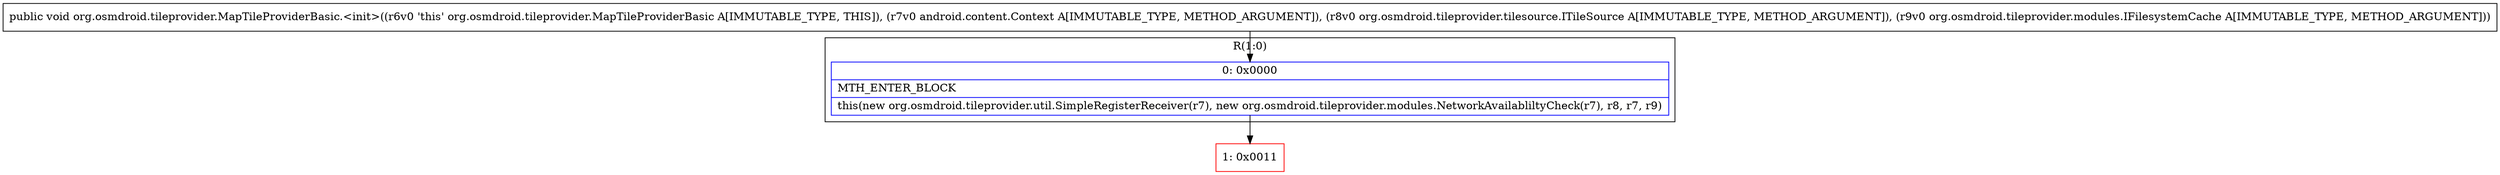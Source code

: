 digraph "CFG fororg.osmdroid.tileprovider.MapTileProviderBasic.\<init\>(Landroid\/content\/Context;Lorg\/osmdroid\/tileprovider\/tilesource\/ITileSource;Lorg\/osmdroid\/tileprovider\/modules\/IFilesystemCache;)V" {
subgraph cluster_Region_579522980 {
label = "R(1:0)";
node [shape=record,color=blue];
Node_0 [shape=record,label="{0\:\ 0x0000|MTH_ENTER_BLOCK\l|this(new org.osmdroid.tileprovider.util.SimpleRegisterReceiver(r7), new org.osmdroid.tileprovider.modules.NetworkAvailabliltyCheck(r7), r8, r7, r9)\l}"];
}
Node_1 [shape=record,color=red,label="{1\:\ 0x0011}"];
MethodNode[shape=record,label="{public void org.osmdroid.tileprovider.MapTileProviderBasic.\<init\>((r6v0 'this' org.osmdroid.tileprovider.MapTileProviderBasic A[IMMUTABLE_TYPE, THIS]), (r7v0 android.content.Context A[IMMUTABLE_TYPE, METHOD_ARGUMENT]), (r8v0 org.osmdroid.tileprovider.tilesource.ITileSource A[IMMUTABLE_TYPE, METHOD_ARGUMENT]), (r9v0 org.osmdroid.tileprovider.modules.IFilesystemCache A[IMMUTABLE_TYPE, METHOD_ARGUMENT])) }"];
MethodNode -> Node_0;
Node_0 -> Node_1;
}

